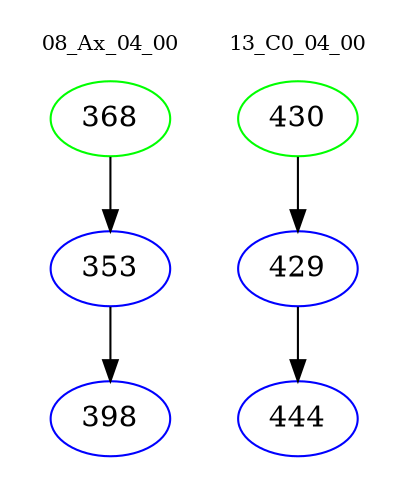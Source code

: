 digraph{
subgraph cluster_0 {
color = white
label = "08_Ax_04_00";
fontsize=10;
T0_368 [label="368", color="green"]
T0_368 -> T0_353 [color="black"]
T0_353 [label="353", color="blue"]
T0_353 -> T0_398 [color="black"]
T0_398 [label="398", color="blue"]
}
subgraph cluster_1 {
color = white
label = "13_C0_04_00";
fontsize=10;
T1_430 [label="430", color="green"]
T1_430 -> T1_429 [color="black"]
T1_429 [label="429", color="blue"]
T1_429 -> T1_444 [color="black"]
T1_444 [label="444", color="blue"]
}
}

